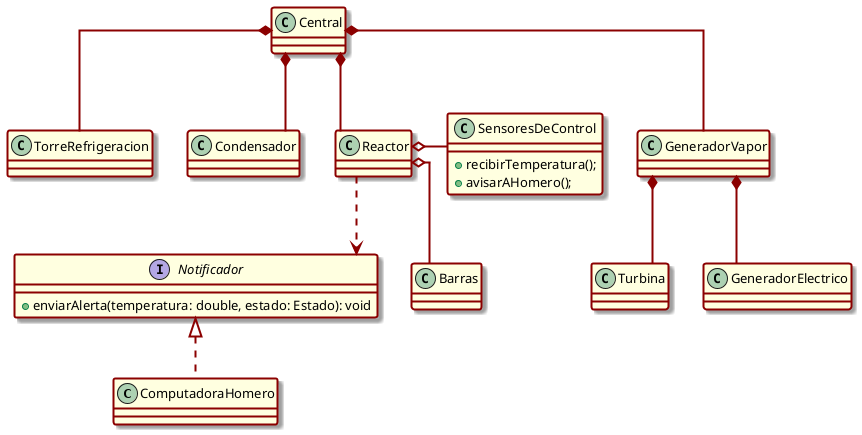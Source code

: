 @startuml DiagramaDeClases

skinparam defaultFontName Arial
skinparam DefaultFontSize 13
skinparam Linetype ortho
skinparam Arrowcolor darkred
skinparam ArrowThickness 2
skinparam Classbordercolor darkred
skinparam ClassBorderThickness 2
skinparam ClassBackgroundColor LightYellow
skinparam Shadowing true
skinparam GroupInheritance 1
skinparam NoteBackgroundColor yellow
skinparam NoteBorderThickness 2


class ComputadoraHomero{
    
}

class Central{
    
}

class Reactor{

}

interface Notificador {
    + enviarAlerta(temperatura: double, estado: Estado): void
}

class GeneradorVapor{

}

class TorreRefrigeracion{

}

class Condensador{

}

class Barras{
    
}

class SensoresDeControl{
    + recibirTemperatura();
    + avisarAHomero();
}

class Turbina{

}

class GeneradorElectrico{

}

Central *-- Reactor
Central *-- GeneradorVapor
GeneradorVapor *-- Turbina
GeneradorVapor *-- GeneradorElectrico
Central *-- TorreRefrigeracion
Central *-- Condensador
Reactor o-- Barras
Reactor o-l- SensoresDeControl
Notificador <|.. ComputadoraHomero
Notificador <.u. Reactor

@enduml